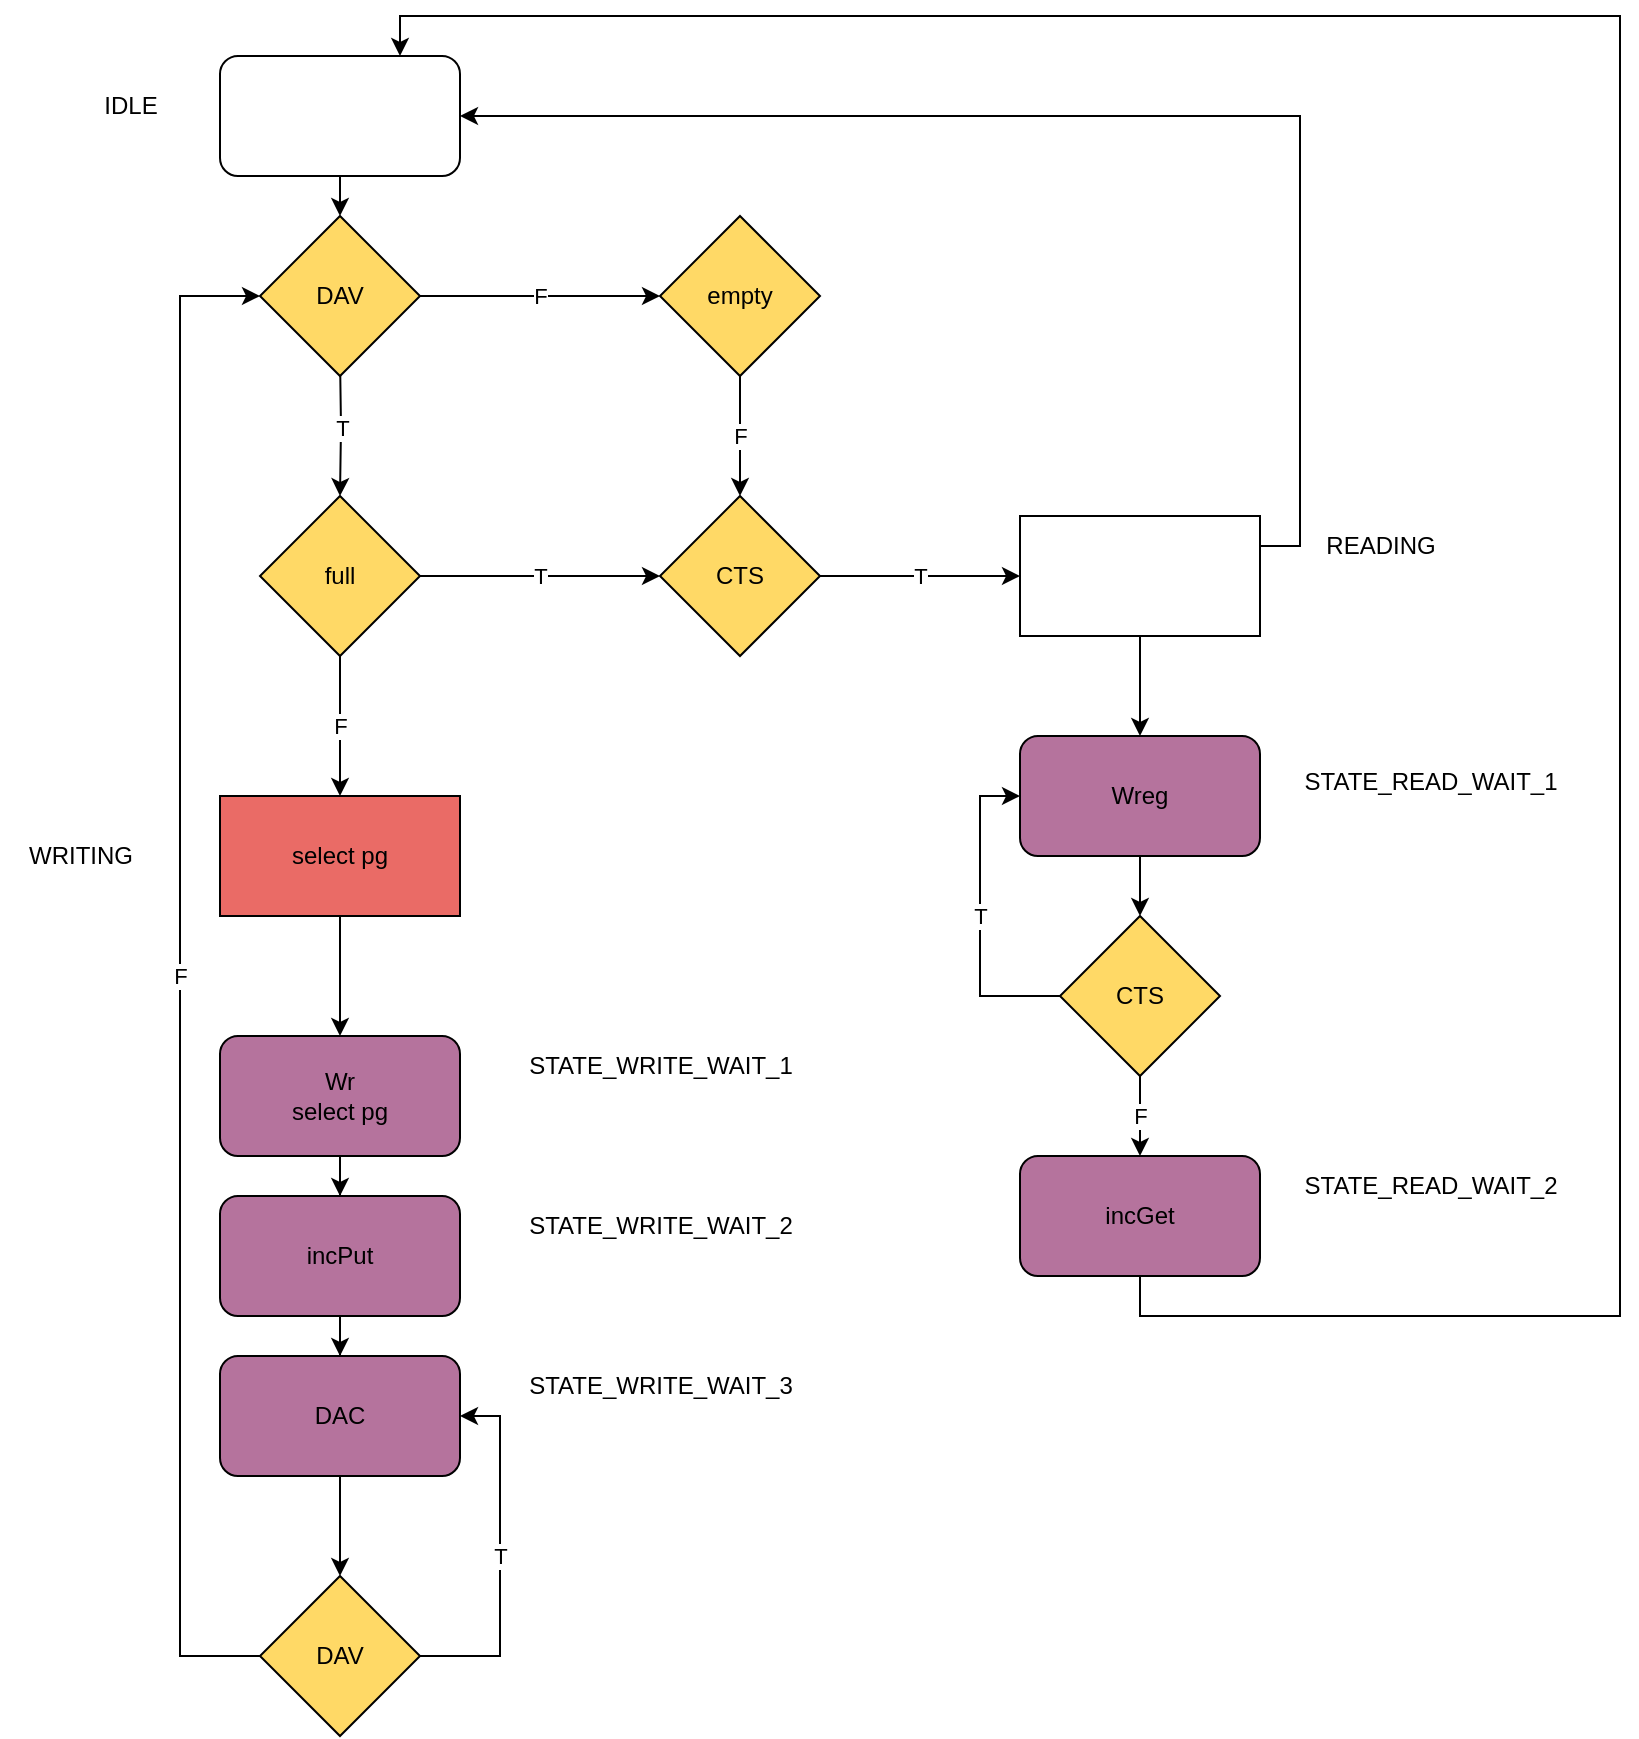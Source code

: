 <mxfile version="21.3.4" type="github">
  <diagram name="Sayfa -1" id="INUTvcJJS32lDGyezX1C">
    <mxGraphModel dx="1720" dy="1890" grid="1" gridSize="10" guides="1" tooltips="1" connect="1" arrows="1" fold="1" page="1" pageScale="1" pageWidth="827" pageHeight="1169" math="0" shadow="0">
      <root>
        <mxCell id="0" />
        <mxCell id="1" parent="0" />
        <mxCell id="ePMdHQmZZLZPlyvSFYmz-4" value="T" style="edgeStyle=orthogonalEdgeStyle;rounded=0;orthogonalLoop=1;jettySize=auto;html=1;" edge="1" parent="1" target="ePMdHQmZZLZPlyvSFYmz-3">
          <mxGeometry relative="1" as="geometry">
            <mxPoint x="180" y="160" as="sourcePoint" />
          </mxGeometry>
        </mxCell>
        <mxCell id="ePMdHQmZZLZPlyvSFYmz-16" value="F" style="edgeStyle=orthogonalEdgeStyle;rounded=0;orthogonalLoop=1;jettySize=auto;html=1;exitX=1;exitY=0.5;exitDx=0;exitDy=0;" edge="1" parent="1" source="ePMdHQmZZLZPlyvSFYmz-50" target="ePMdHQmZZLZPlyvSFYmz-15">
          <mxGeometry relative="1" as="geometry">
            <mxPoint x="240" y="130" as="sourcePoint" />
          </mxGeometry>
        </mxCell>
        <mxCell id="ePMdHQmZZLZPlyvSFYmz-7" value="F" style="edgeStyle=orthogonalEdgeStyle;rounded=0;orthogonalLoop=1;jettySize=auto;html=1;" edge="1" parent="1" source="ePMdHQmZZLZPlyvSFYmz-3" target="ePMdHQmZZLZPlyvSFYmz-6">
          <mxGeometry relative="1" as="geometry" />
        </mxCell>
        <mxCell id="ePMdHQmZZLZPlyvSFYmz-12" value="T" style="edgeStyle=orthogonalEdgeStyle;rounded=0;orthogonalLoop=1;jettySize=auto;html=1;" edge="1" parent="1" source="ePMdHQmZZLZPlyvSFYmz-3" target="ePMdHQmZZLZPlyvSFYmz-11">
          <mxGeometry relative="1" as="geometry" />
        </mxCell>
        <mxCell id="ePMdHQmZZLZPlyvSFYmz-3" value="full" style="rhombus;whiteSpace=wrap;html=1;fillColor=#FFD966;rounded=0;" vertex="1" parent="1">
          <mxGeometry x="140" y="230" width="80" height="80" as="geometry" />
        </mxCell>
        <mxCell id="ePMdHQmZZLZPlyvSFYmz-5" value="IDLE&lt;br&gt;" style="text;html=1;align=center;verticalAlign=middle;resizable=0;points=[];autosize=1;strokeColor=none;fillColor=none;" vertex="1" parent="1">
          <mxGeometry x="50" y="20" width="50" height="30" as="geometry" />
        </mxCell>
        <mxCell id="ePMdHQmZZLZPlyvSFYmz-21" style="edgeStyle=orthogonalEdgeStyle;rounded=0;orthogonalLoop=1;jettySize=auto;html=1;exitX=0.5;exitY=1;exitDx=0;exitDy=0;entryX=0.5;entryY=0;entryDx=0;entryDy=0;" edge="1" parent="1" source="ePMdHQmZZLZPlyvSFYmz-6" target="ePMdHQmZZLZPlyvSFYmz-20">
          <mxGeometry relative="1" as="geometry" />
        </mxCell>
        <mxCell id="ePMdHQmZZLZPlyvSFYmz-6" value="select pg" style="whiteSpace=wrap;html=1;fillColor=#EA6B66;rounded=0;" vertex="1" parent="1">
          <mxGeometry x="120" y="380" width="120" height="60" as="geometry" />
        </mxCell>
        <mxCell id="ePMdHQmZZLZPlyvSFYmz-8" value="WRITING" style="text;html=1;align=center;verticalAlign=middle;resizable=0;points=[];autosize=1;strokeColor=none;fillColor=none;" vertex="1" parent="1">
          <mxGeometry x="10" y="395" width="80" height="30" as="geometry" />
        </mxCell>
        <mxCell id="ePMdHQmZZLZPlyvSFYmz-14" value="T" style="edgeStyle=orthogonalEdgeStyle;rounded=0;orthogonalLoop=1;jettySize=auto;html=1;" edge="1" parent="1" source="ePMdHQmZZLZPlyvSFYmz-11" target="ePMdHQmZZLZPlyvSFYmz-13">
          <mxGeometry relative="1" as="geometry" />
        </mxCell>
        <mxCell id="ePMdHQmZZLZPlyvSFYmz-11" value="CTS" style="rhombus;whiteSpace=wrap;html=1;fillColor=#FFD966;rounded=0;" vertex="1" parent="1">
          <mxGeometry x="340" y="230" width="80" height="80" as="geometry" />
        </mxCell>
        <mxCell id="ePMdHQmZZLZPlyvSFYmz-19" style="edgeStyle=orthogonalEdgeStyle;rounded=0;orthogonalLoop=1;jettySize=auto;html=1;exitX=1;exitY=0.25;exitDx=0;exitDy=0;entryX=1;entryY=0.5;entryDx=0;entryDy=0;" edge="1" parent="1" source="ePMdHQmZZLZPlyvSFYmz-13" target="ePMdHQmZZLZPlyvSFYmz-52">
          <mxGeometry relative="1" as="geometry">
            <mxPoint x="660" y="80" as="targetPoint" />
          </mxGeometry>
        </mxCell>
        <mxCell id="ePMdHQmZZLZPlyvSFYmz-37" style="edgeStyle=orthogonalEdgeStyle;rounded=0;orthogonalLoop=1;jettySize=auto;html=1;exitX=0.5;exitY=1;exitDx=0;exitDy=0;entryX=0.5;entryY=0;entryDx=0;entryDy=0;" edge="1" parent="1" source="ePMdHQmZZLZPlyvSFYmz-13" target="ePMdHQmZZLZPlyvSFYmz-36">
          <mxGeometry relative="1" as="geometry" />
        </mxCell>
        <mxCell id="ePMdHQmZZLZPlyvSFYmz-13" value="" style="whiteSpace=wrap;html=1;fillColor=#FFFFFF;rounded=0;" vertex="1" parent="1">
          <mxGeometry x="520" y="240" width="120" height="60" as="geometry" />
        </mxCell>
        <mxCell id="ePMdHQmZZLZPlyvSFYmz-17" value="F" style="edgeStyle=orthogonalEdgeStyle;rounded=0;orthogonalLoop=1;jettySize=auto;html=1;exitX=0.5;exitY=1;exitDx=0;exitDy=0;entryX=0.5;entryY=0;entryDx=0;entryDy=0;" edge="1" parent="1" source="ePMdHQmZZLZPlyvSFYmz-15" target="ePMdHQmZZLZPlyvSFYmz-11">
          <mxGeometry relative="1" as="geometry" />
        </mxCell>
        <mxCell id="ePMdHQmZZLZPlyvSFYmz-15" value="empty" style="rhombus;whiteSpace=wrap;html=1;fillColor=#FFD966;rounded=0;" vertex="1" parent="1">
          <mxGeometry x="340" y="90" width="80" height="80" as="geometry" />
        </mxCell>
        <mxCell id="ePMdHQmZZLZPlyvSFYmz-18" value="READING" style="text;html=1;align=center;verticalAlign=middle;resizable=0;points=[];autosize=1;strokeColor=none;fillColor=none;" vertex="1" parent="1">
          <mxGeometry x="660" y="240" width="80" height="30" as="geometry" />
        </mxCell>
        <mxCell id="ePMdHQmZZLZPlyvSFYmz-24" value="" style="edgeStyle=orthogonalEdgeStyle;rounded=0;orthogonalLoop=1;jettySize=auto;html=1;" edge="1" parent="1" source="ePMdHQmZZLZPlyvSFYmz-20" target="ePMdHQmZZLZPlyvSFYmz-23">
          <mxGeometry relative="1" as="geometry" />
        </mxCell>
        <mxCell id="ePMdHQmZZLZPlyvSFYmz-20" value="Wr&lt;br&gt;select pg" style="rounded=1;whiteSpace=wrap;html=1;fillColor=#B5739D;" vertex="1" parent="1">
          <mxGeometry x="120" y="500" width="120" height="60" as="geometry" />
        </mxCell>
        <mxCell id="ePMdHQmZZLZPlyvSFYmz-22" value="STATE_WRITE_WAIT_1" style="text;html=1;align=center;verticalAlign=middle;resizable=0;points=[];autosize=1;strokeColor=none;fillColor=none;" vertex="1" parent="1">
          <mxGeometry x="260" y="500" width="160" height="30" as="geometry" />
        </mxCell>
        <mxCell id="ePMdHQmZZLZPlyvSFYmz-26" value="" style="edgeStyle=orthogonalEdgeStyle;rounded=0;orthogonalLoop=1;jettySize=auto;html=1;" edge="1" parent="1" source="ePMdHQmZZLZPlyvSFYmz-23" target="ePMdHQmZZLZPlyvSFYmz-25">
          <mxGeometry relative="1" as="geometry" />
        </mxCell>
        <mxCell id="ePMdHQmZZLZPlyvSFYmz-23" value="incPut" style="whiteSpace=wrap;html=1;rounded=1;fillColor=#B5739D;" vertex="1" parent="1">
          <mxGeometry x="120" y="580" width="120" height="60" as="geometry" />
        </mxCell>
        <mxCell id="ePMdHQmZZLZPlyvSFYmz-33" style="edgeStyle=orthogonalEdgeStyle;rounded=0;orthogonalLoop=1;jettySize=auto;html=1;exitX=0.5;exitY=1;exitDx=0;exitDy=0;entryX=0.5;entryY=0;entryDx=0;entryDy=0;" edge="1" parent="1" source="ePMdHQmZZLZPlyvSFYmz-25">
          <mxGeometry relative="1" as="geometry">
            <mxPoint x="180" y="770" as="targetPoint" />
          </mxGeometry>
        </mxCell>
        <mxCell id="ePMdHQmZZLZPlyvSFYmz-25" value="DAC" style="whiteSpace=wrap;html=1;rounded=1;fillColor=#B5739D;" vertex="1" parent="1">
          <mxGeometry x="120" y="660" width="120" height="60" as="geometry" />
        </mxCell>
        <mxCell id="ePMdHQmZZLZPlyvSFYmz-28" value="STATE_WRITE_WAIT_2" style="text;html=1;align=center;verticalAlign=middle;resizable=0;points=[];autosize=1;strokeColor=none;fillColor=none;" vertex="1" parent="1">
          <mxGeometry x="260" y="580" width="160" height="30" as="geometry" />
        </mxCell>
        <mxCell id="ePMdHQmZZLZPlyvSFYmz-29" value="STATE_WRITE_WAIT_3" style="text;html=1;align=center;verticalAlign=middle;resizable=0;points=[];autosize=1;strokeColor=none;fillColor=none;" vertex="1" parent="1">
          <mxGeometry x="260" y="660" width="160" height="30" as="geometry" />
        </mxCell>
        <mxCell id="ePMdHQmZZLZPlyvSFYmz-34" value="F" style="edgeStyle=orthogonalEdgeStyle;rounded=0;orthogonalLoop=1;jettySize=auto;html=1;exitX=0;exitY=0.5;exitDx=0;exitDy=0;entryX=0;entryY=0.5;entryDx=0;entryDy=0;" edge="1" parent="1" source="ePMdHQmZZLZPlyvSFYmz-54" target="ePMdHQmZZLZPlyvSFYmz-50">
          <mxGeometry relative="1" as="geometry">
            <mxPoint x="120" y="785" as="sourcePoint" />
            <mxPoint x="120" y="115" as="targetPoint" />
            <Array as="points">
              <mxPoint x="100" y="810" />
              <mxPoint x="100" y="130" />
            </Array>
          </mxGeometry>
        </mxCell>
        <mxCell id="ePMdHQmZZLZPlyvSFYmz-35" value="T" style="edgeStyle=orthogonalEdgeStyle;rounded=0;orthogonalLoop=1;jettySize=auto;html=1;exitX=1;exitY=0.5;exitDx=0;exitDy=0;entryX=1;entryY=0.5;entryDx=0;entryDy=0;" edge="1" parent="1" source="ePMdHQmZZLZPlyvSFYmz-54" target="ePMdHQmZZLZPlyvSFYmz-25">
          <mxGeometry relative="1" as="geometry">
            <mxPoint x="240" y="800" as="sourcePoint" />
            <Array as="points">
              <mxPoint x="260" y="810" />
              <mxPoint x="260" y="690" />
            </Array>
          </mxGeometry>
        </mxCell>
        <mxCell id="ePMdHQmZZLZPlyvSFYmz-42" style="edgeStyle=orthogonalEdgeStyle;rounded=0;orthogonalLoop=1;jettySize=auto;html=1;exitX=0.5;exitY=1;exitDx=0;exitDy=0;entryX=0.5;entryY=0;entryDx=0;entryDy=0;" edge="1" parent="1" source="ePMdHQmZZLZPlyvSFYmz-36" target="ePMdHQmZZLZPlyvSFYmz-41">
          <mxGeometry relative="1" as="geometry" />
        </mxCell>
        <mxCell id="ePMdHQmZZLZPlyvSFYmz-36" value="Wreg" style="rounded=1;whiteSpace=wrap;html=1;fillColor=#B5739D;" vertex="1" parent="1">
          <mxGeometry x="520" y="350" width="120" height="60" as="geometry" />
        </mxCell>
        <mxCell id="ePMdHQmZZLZPlyvSFYmz-38" value="STATE_READ_WAIT_1" style="text;html=1;align=center;verticalAlign=middle;resizable=0;points=[];autosize=1;strokeColor=none;fillColor=none;" vertex="1" parent="1">
          <mxGeometry x="650" y="358" width="150" height="30" as="geometry" />
        </mxCell>
        <mxCell id="ePMdHQmZZLZPlyvSFYmz-44" value="F" style="edgeStyle=orthogonalEdgeStyle;rounded=0;orthogonalLoop=1;jettySize=auto;html=1;exitX=0.5;exitY=1;exitDx=0;exitDy=0;entryX=0.5;entryY=0;entryDx=0;entryDy=0;" edge="1" parent="1" source="ePMdHQmZZLZPlyvSFYmz-41" target="ePMdHQmZZLZPlyvSFYmz-43">
          <mxGeometry relative="1" as="geometry" />
        </mxCell>
        <mxCell id="ePMdHQmZZLZPlyvSFYmz-47" value="T" style="edgeStyle=orthogonalEdgeStyle;rounded=0;orthogonalLoop=1;jettySize=auto;html=1;exitX=0;exitY=0.5;exitDx=0;exitDy=0;entryX=0;entryY=0.5;entryDx=0;entryDy=0;" edge="1" parent="1" source="ePMdHQmZZLZPlyvSFYmz-41" target="ePMdHQmZZLZPlyvSFYmz-36">
          <mxGeometry relative="1" as="geometry" />
        </mxCell>
        <mxCell id="ePMdHQmZZLZPlyvSFYmz-41" value="CTS" style="rhombus;whiteSpace=wrap;html=1;fillColor=#FFD966;" vertex="1" parent="1">
          <mxGeometry x="540" y="440" width="80" height="80" as="geometry" />
        </mxCell>
        <mxCell id="ePMdHQmZZLZPlyvSFYmz-55" style="edgeStyle=orthogonalEdgeStyle;rounded=0;orthogonalLoop=1;jettySize=auto;html=1;exitX=0.5;exitY=1;exitDx=0;exitDy=0;entryX=0.75;entryY=0;entryDx=0;entryDy=0;" edge="1" parent="1" source="ePMdHQmZZLZPlyvSFYmz-43" target="ePMdHQmZZLZPlyvSFYmz-52">
          <mxGeometry relative="1" as="geometry">
            <Array as="points">
              <mxPoint x="580" y="640" />
              <mxPoint x="820" y="640" />
              <mxPoint x="820" y="-10" />
              <mxPoint x="210" y="-10" />
            </Array>
          </mxGeometry>
        </mxCell>
        <mxCell id="ePMdHQmZZLZPlyvSFYmz-43" value="incGet" style="rounded=1;whiteSpace=wrap;html=1;fillColor=#B5739D;" vertex="1" parent="1">
          <mxGeometry x="520" y="560" width="120" height="60" as="geometry" />
        </mxCell>
        <mxCell id="ePMdHQmZZLZPlyvSFYmz-45" value="STATE_READ_WAIT_2" style="text;html=1;align=center;verticalAlign=middle;resizable=0;points=[];autosize=1;strokeColor=none;fillColor=none;" vertex="1" parent="1">
          <mxGeometry x="650" y="560" width="150" height="30" as="geometry" />
        </mxCell>
        <mxCell id="ePMdHQmZZLZPlyvSFYmz-50" value="DAV" style="rhombus;whiteSpace=wrap;html=1;fillColor=#FFD966;" vertex="1" parent="1">
          <mxGeometry x="140" y="90" width="80" height="80" as="geometry" />
        </mxCell>
        <mxCell id="ePMdHQmZZLZPlyvSFYmz-53" style="edgeStyle=orthogonalEdgeStyle;rounded=0;orthogonalLoop=1;jettySize=auto;html=1;exitX=0.5;exitY=1;exitDx=0;exitDy=0;entryX=0.5;entryY=0;entryDx=0;entryDy=0;" edge="1" parent="1" source="ePMdHQmZZLZPlyvSFYmz-52" target="ePMdHQmZZLZPlyvSFYmz-50">
          <mxGeometry relative="1" as="geometry" />
        </mxCell>
        <mxCell id="ePMdHQmZZLZPlyvSFYmz-52" value="" style="rounded=1;whiteSpace=wrap;html=1;" vertex="1" parent="1">
          <mxGeometry x="120" y="10" width="120" height="60" as="geometry" />
        </mxCell>
        <mxCell id="ePMdHQmZZLZPlyvSFYmz-54" value="DAV" style="rhombus;whiteSpace=wrap;html=1;fillColor=#FFD966;" vertex="1" parent="1">
          <mxGeometry x="140" y="770" width="80" height="80" as="geometry" />
        </mxCell>
      </root>
    </mxGraphModel>
  </diagram>
</mxfile>
